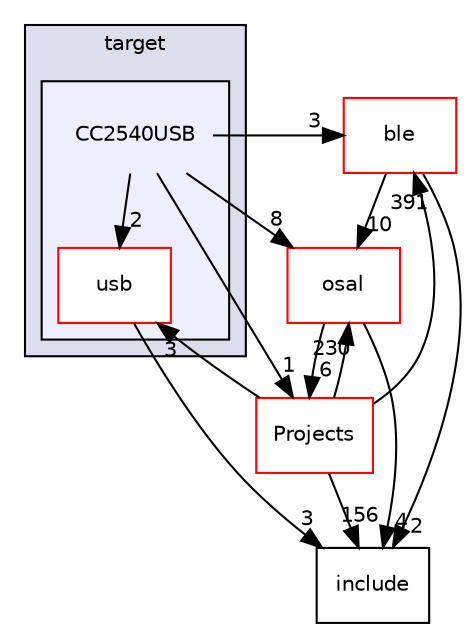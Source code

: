 digraph "C:/Work.git/ble/BLE-CC254x-1.4.0/Components/hal/target/CC2540USB" {
  compound=true
  node [ fontsize="10", fontname="Helvetica"];
  edge [ labelfontsize="10", labelfontname="Helvetica"];
  subgraph clusterdir_79867391b942fc5cf2e574a1b15c1536 {
    graph [ bgcolor="#ddddee", pencolor="black", label="target" fontname="Helvetica", fontsize="10", URL="dir_79867391b942fc5cf2e574a1b15c1536.html"]
  subgraph clusterdir_ef4bac48dca1a10de5af140476f86789 {
    graph [ bgcolor="#eeeeff", pencolor="black", label="" URL="dir_ef4bac48dca1a10de5af140476f86789.html"];
    dir_ef4bac48dca1a10de5af140476f86789 [shape=plaintext label="CC2540USB"];
    dir_c7016a55f2a8a03a50dc251167a2f4c9 [shape=box label="usb" color="red" fillcolor="white" style="filled" URL="dir_c7016a55f2a8a03a50dc251167a2f4c9.html"];
  }
  }
  dir_e1aac31daf66ec93c0661b06388bf615 [shape=box label="ble" fillcolor="white" style="filled" color="red" URL="dir_e1aac31daf66ec93c0661b06388bf615.html"];
  dir_781362c2f1976cc08ba92fa142a04878 [shape=box label="osal" fillcolor="white" style="filled" color="red" URL="dir_781362c2f1976cc08ba92fa142a04878.html"];
  dir_a290a1bf70da03a008194e36703a796c [shape=box label="Projects" fillcolor="white" style="filled" color="red" URL="dir_a290a1bf70da03a008194e36703a796c.html"];
  dir_38572fbf8179f88edbe09e16e6bbd922 [shape=box label="include" URL="dir_38572fbf8179f88edbe09e16e6bbd922.html"];
  dir_e1aac31daf66ec93c0661b06388bf615->dir_781362c2f1976cc08ba92fa142a04878 [headlabel="10", labeldistance=1.5 headhref="dir_000002_000034.html"];
  dir_e1aac31daf66ec93c0661b06388bf615->dir_38572fbf8179f88edbe09e16e6bbd922 [headlabel="2", labeldistance=1.5 headhref="dir_000002_000013.html"];
  dir_c7016a55f2a8a03a50dc251167a2f4c9->dir_38572fbf8179f88edbe09e16e6bbd922 [headlabel="3", labeldistance=1.5 headhref="dir_000023_000013.html"];
  dir_781362c2f1976cc08ba92fa142a04878->dir_a290a1bf70da03a008194e36703a796c [headlabel="6", labeldistance=1.5 headhref="dir_000034_000014.html"];
  dir_781362c2f1976cc08ba92fa142a04878->dir_38572fbf8179f88edbe09e16e6bbd922 [headlabel="4", labeldistance=1.5 headhref="dir_000034_000013.html"];
  dir_ef4bac48dca1a10de5af140476f86789->dir_e1aac31daf66ec93c0661b06388bf615 [headlabel="3", labeldistance=1.5 headhref="dir_000022_000002.html"];
  dir_ef4bac48dca1a10de5af140476f86789->dir_c7016a55f2a8a03a50dc251167a2f4c9 [headlabel="2", labeldistance=1.5 headhref="dir_000022_000023.html"];
  dir_ef4bac48dca1a10de5af140476f86789->dir_781362c2f1976cc08ba92fa142a04878 [headlabel="8", labeldistance=1.5 headhref="dir_000022_000034.html"];
  dir_ef4bac48dca1a10de5af140476f86789->dir_a290a1bf70da03a008194e36703a796c [headlabel="1", labeldistance=1.5 headhref="dir_000022_000014.html"];
  dir_a290a1bf70da03a008194e36703a796c->dir_e1aac31daf66ec93c0661b06388bf615 [headlabel="391", labeldistance=1.5 headhref="dir_000014_000002.html"];
  dir_a290a1bf70da03a008194e36703a796c->dir_c7016a55f2a8a03a50dc251167a2f4c9 [headlabel="3", labeldistance=1.5 headhref="dir_000014_000023.html"];
  dir_a290a1bf70da03a008194e36703a796c->dir_781362c2f1976cc08ba92fa142a04878 [headlabel="230", labeldistance=1.5 headhref="dir_000014_000034.html"];
  dir_a290a1bf70da03a008194e36703a796c->dir_38572fbf8179f88edbe09e16e6bbd922 [headlabel="156", labeldistance=1.5 headhref="dir_000014_000013.html"];
}
